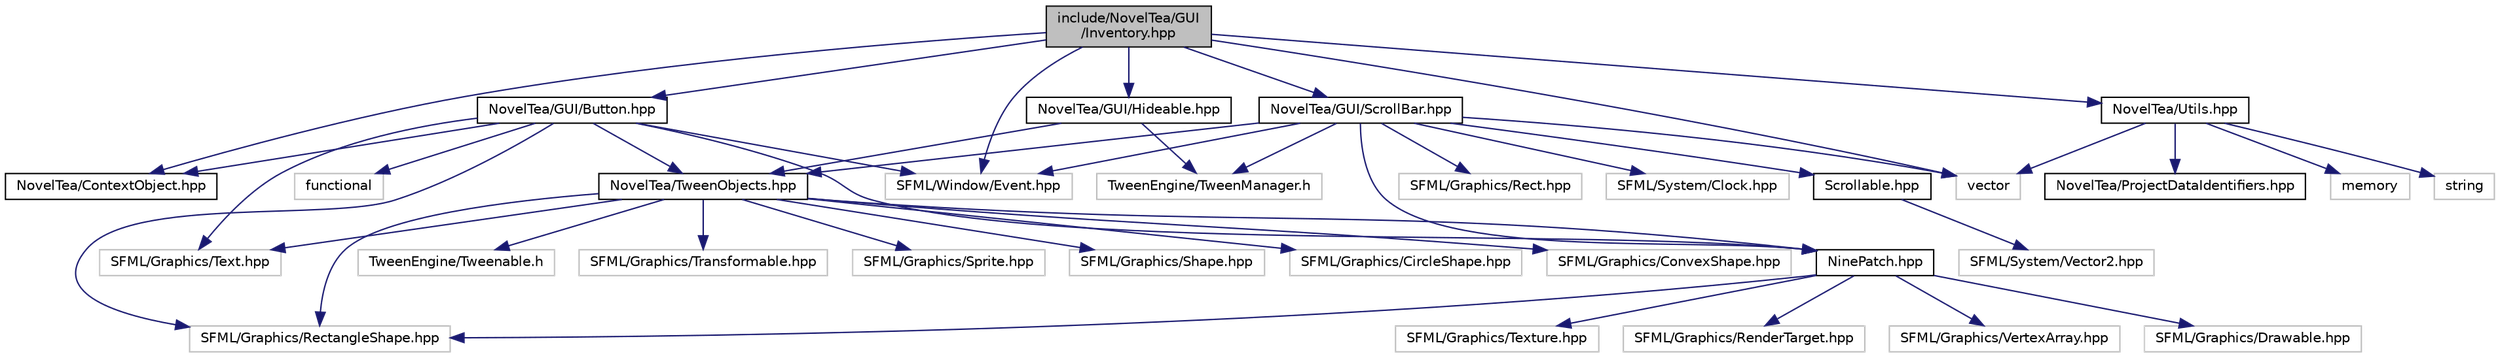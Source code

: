 digraph "include/NovelTea/GUI/Inventory.hpp"
{
 // LATEX_PDF_SIZE
  bgcolor="transparent";
  edge [fontname="Helvetica",fontsize="10",labelfontname="Helvetica",labelfontsize="10"];
  node [fontname="Helvetica",fontsize="10",shape=record];
  Node1 [label="include/NovelTea/GUI\l/Inventory.hpp",height=0.2,width=0.4,color="black", fillcolor="grey75", style="filled", fontcolor="black",tooltip=" "];
  Node1 -> Node2 [color="midnightblue",fontsize="10",style="solid",fontname="Helvetica"];
  Node2 [label="NovelTea/ContextObject.hpp",height=0.2,width=0.4,color="black",URL="$_context_object_8hpp.htm",tooltip=" "];
  Node1 -> Node3 [color="midnightblue",fontsize="10",style="solid",fontname="Helvetica"];
  Node3 [label="NovelTea/GUI/Button.hpp",height=0.2,width=0.4,color="black",URL="$_button_8hpp.htm",tooltip=" "];
  Node3 -> Node4 [color="midnightblue",fontsize="10",style="solid",fontname="Helvetica"];
  Node4 [label="NinePatch.hpp",height=0.2,width=0.4,color="black",URL="$_nine_patch_8hpp.htm",tooltip=" "];
  Node4 -> Node5 [color="midnightblue",fontsize="10",style="solid",fontname="Helvetica"];
  Node5 [label="SFML/Graphics/Drawable.hpp",height=0.2,width=0.4,color="grey75",tooltip=" "];
  Node4 -> Node6 [color="midnightblue",fontsize="10",style="solid",fontname="Helvetica"];
  Node6 [label="SFML/Graphics/Texture.hpp",height=0.2,width=0.4,color="grey75",tooltip=" "];
  Node4 -> Node7 [color="midnightblue",fontsize="10",style="solid",fontname="Helvetica"];
  Node7 [label="SFML/Graphics/RenderTarget.hpp",height=0.2,width=0.4,color="grey75",tooltip=" "];
  Node4 -> Node8 [color="midnightblue",fontsize="10",style="solid",fontname="Helvetica"];
  Node8 [label="SFML/Graphics/VertexArray.hpp",height=0.2,width=0.4,color="grey75",tooltip=" "];
  Node4 -> Node9 [color="midnightblue",fontsize="10",style="solid",fontname="Helvetica"];
  Node9 [label="SFML/Graphics/RectangleShape.hpp",height=0.2,width=0.4,color="grey75",tooltip=" "];
  Node3 -> Node2 [color="midnightblue",fontsize="10",style="solid",fontname="Helvetica"];
  Node3 -> Node10 [color="midnightblue",fontsize="10",style="solid",fontname="Helvetica"];
  Node10 [label="NovelTea/TweenObjects.hpp",height=0.2,width=0.4,color="black",URL="$_tween_objects_8hpp.htm",tooltip=" "];
  Node10 -> Node11 [color="midnightblue",fontsize="10",style="solid",fontname="Helvetica"];
  Node11 [label="TweenEngine/Tweenable.h",height=0.2,width=0.4,color="grey75",tooltip=" "];
  Node10 -> Node4 [color="midnightblue",fontsize="10",style="solid",fontname="Helvetica"];
  Node10 -> Node12 [color="midnightblue",fontsize="10",style="solid",fontname="Helvetica"];
  Node12 [label="SFML/Graphics/Transformable.hpp",height=0.2,width=0.4,color="grey75",tooltip=" "];
  Node10 -> Node13 [color="midnightblue",fontsize="10",style="solid",fontname="Helvetica"];
  Node13 [label="SFML/Graphics/Sprite.hpp",height=0.2,width=0.4,color="grey75",tooltip=" "];
  Node10 -> Node14 [color="midnightblue",fontsize="10",style="solid",fontname="Helvetica"];
  Node14 [label="SFML/Graphics/Text.hpp",height=0.2,width=0.4,color="grey75",tooltip=" "];
  Node10 -> Node15 [color="midnightblue",fontsize="10",style="solid",fontname="Helvetica"];
  Node15 [label="SFML/Graphics/Shape.hpp",height=0.2,width=0.4,color="grey75",tooltip=" "];
  Node10 -> Node9 [color="midnightblue",fontsize="10",style="solid",fontname="Helvetica"];
  Node10 -> Node16 [color="midnightblue",fontsize="10",style="solid",fontname="Helvetica"];
  Node16 [label="SFML/Graphics/CircleShape.hpp",height=0.2,width=0.4,color="grey75",tooltip=" "];
  Node10 -> Node17 [color="midnightblue",fontsize="10",style="solid",fontname="Helvetica"];
  Node17 [label="SFML/Graphics/ConvexShape.hpp",height=0.2,width=0.4,color="grey75",tooltip=" "];
  Node3 -> Node14 [color="midnightblue",fontsize="10",style="solid",fontname="Helvetica"];
  Node3 -> Node9 [color="midnightblue",fontsize="10",style="solid",fontname="Helvetica"];
  Node3 -> Node18 [color="midnightblue",fontsize="10",style="solid",fontname="Helvetica"];
  Node18 [label="SFML/Window/Event.hpp",height=0.2,width=0.4,color="grey75",tooltip=" "];
  Node3 -> Node19 [color="midnightblue",fontsize="10",style="solid",fontname="Helvetica"];
  Node19 [label="functional",height=0.2,width=0.4,color="grey75",tooltip=" "];
  Node1 -> Node20 [color="midnightblue",fontsize="10",style="solid",fontname="Helvetica"];
  Node20 [label="NovelTea/GUI/Hideable.hpp",height=0.2,width=0.4,color="black",URL="$_hideable_8hpp.htm",tooltip=" "];
  Node20 -> Node10 [color="midnightblue",fontsize="10",style="solid",fontname="Helvetica"];
  Node20 -> Node21 [color="midnightblue",fontsize="10",style="solid",fontname="Helvetica"];
  Node21 [label="TweenEngine/TweenManager.h",height=0.2,width=0.4,color="grey75",tooltip=" "];
  Node1 -> Node22 [color="midnightblue",fontsize="10",style="solid",fontname="Helvetica"];
  Node22 [label="NovelTea/GUI/ScrollBar.hpp",height=0.2,width=0.4,color="black",URL="$_scroll_bar_8hpp.htm",tooltip=" "];
  Node22 -> Node23 [color="midnightblue",fontsize="10",style="solid",fontname="Helvetica"];
  Node23 [label="vector",height=0.2,width=0.4,color="grey75",tooltip=" "];
  Node22 -> Node24 [color="midnightblue",fontsize="10",style="solid",fontname="Helvetica"];
  Node24 [label="SFML/Graphics/Rect.hpp",height=0.2,width=0.4,color="grey75",tooltip=" "];
  Node22 -> Node18 [color="midnightblue",fontsize="10",style="solid",fontname="Helvetica"];
  Node22 -> Node25 [color="midnightblue",fontsize="10",style="solid",fontname="Helvetica"];
  Node25 [label="SFML/System/Clock.hpp",height=0.2,width=0.4,color="grey75",tooltip=" "];
  Node22 -> Node21 [color="midnightblue",fontsize="10",style="solid",fontname="Helvetica"];
  Node22 -> Node26 [color="midnightblue",fontsize="10",style="solid",fontname="Helvetica"];
  Node26 [label="Scrollable.hpp",height=0.2,width=0.4,color="black",URL="$_scrollable_8hpp.htm",tooltip=" "];
  Node26 -> Node27 [color="midnightblue",fontsize="10",style="solid",fontname="Helvetica"];
  Node27 [label="SFML/System/Vector2.hpp",height=0.2,width=0.4,color="grey75",tooltip=" "];
  Node22 -> Node4 [color="midnightblue",fontsize="10",style="solid",fontname="Helvetica"];
  Node22 -> Node10 [color="midnightblue",fontsize="10",style="solid",fontname="Helvetica"];
  Node1 -> Node28 [color="midnightblue",fontsize="10",style="solid",fontname="Helvetica"];
  Node28 [label="NovelTea/Utils.hpp",height=0.2,width=0.4,color="black",URL="$_utils_8hpp.htm",tooltip=" "];
  Node28 -> Node29 [color="midnightblue",fontsize="10",style="solid",fontname="Helvetica"];
  Node29 [label="NovelTea/ProjectDataIdentifiers.hpp",height=0.2,width=0.4,color="black",URL="$_project_data_identifiers_8hpp.htm",tooltip=" "];
  Node28 -> Node23 [color="midnightblue",fontsize="10",style="solid",fontname="Helvetica"];
  Node28 -> Node30 [color="midnightblue",fontsize="10",style="solid",fontname="Helvetica"];
  Node30 [label="memory",height=0.2,width=0.4,color="grey75",tooltip=" "];
  Node28 -> Node31 [color="midnightblue",fontsize="10",style="solid",fontname="Helvetica"];
  Node31 [label="string",height=0.2,width=0.4,color="grey75",tooltip=" "];
  Node1 -> Node18 [color="midnightblue",fontsize="10",style="solid",fontname="Helvetica"];
  Node1 -> Node23 [color="midnightblue",fontsize="10",style="solid",fontname="Helvetica"];
}
